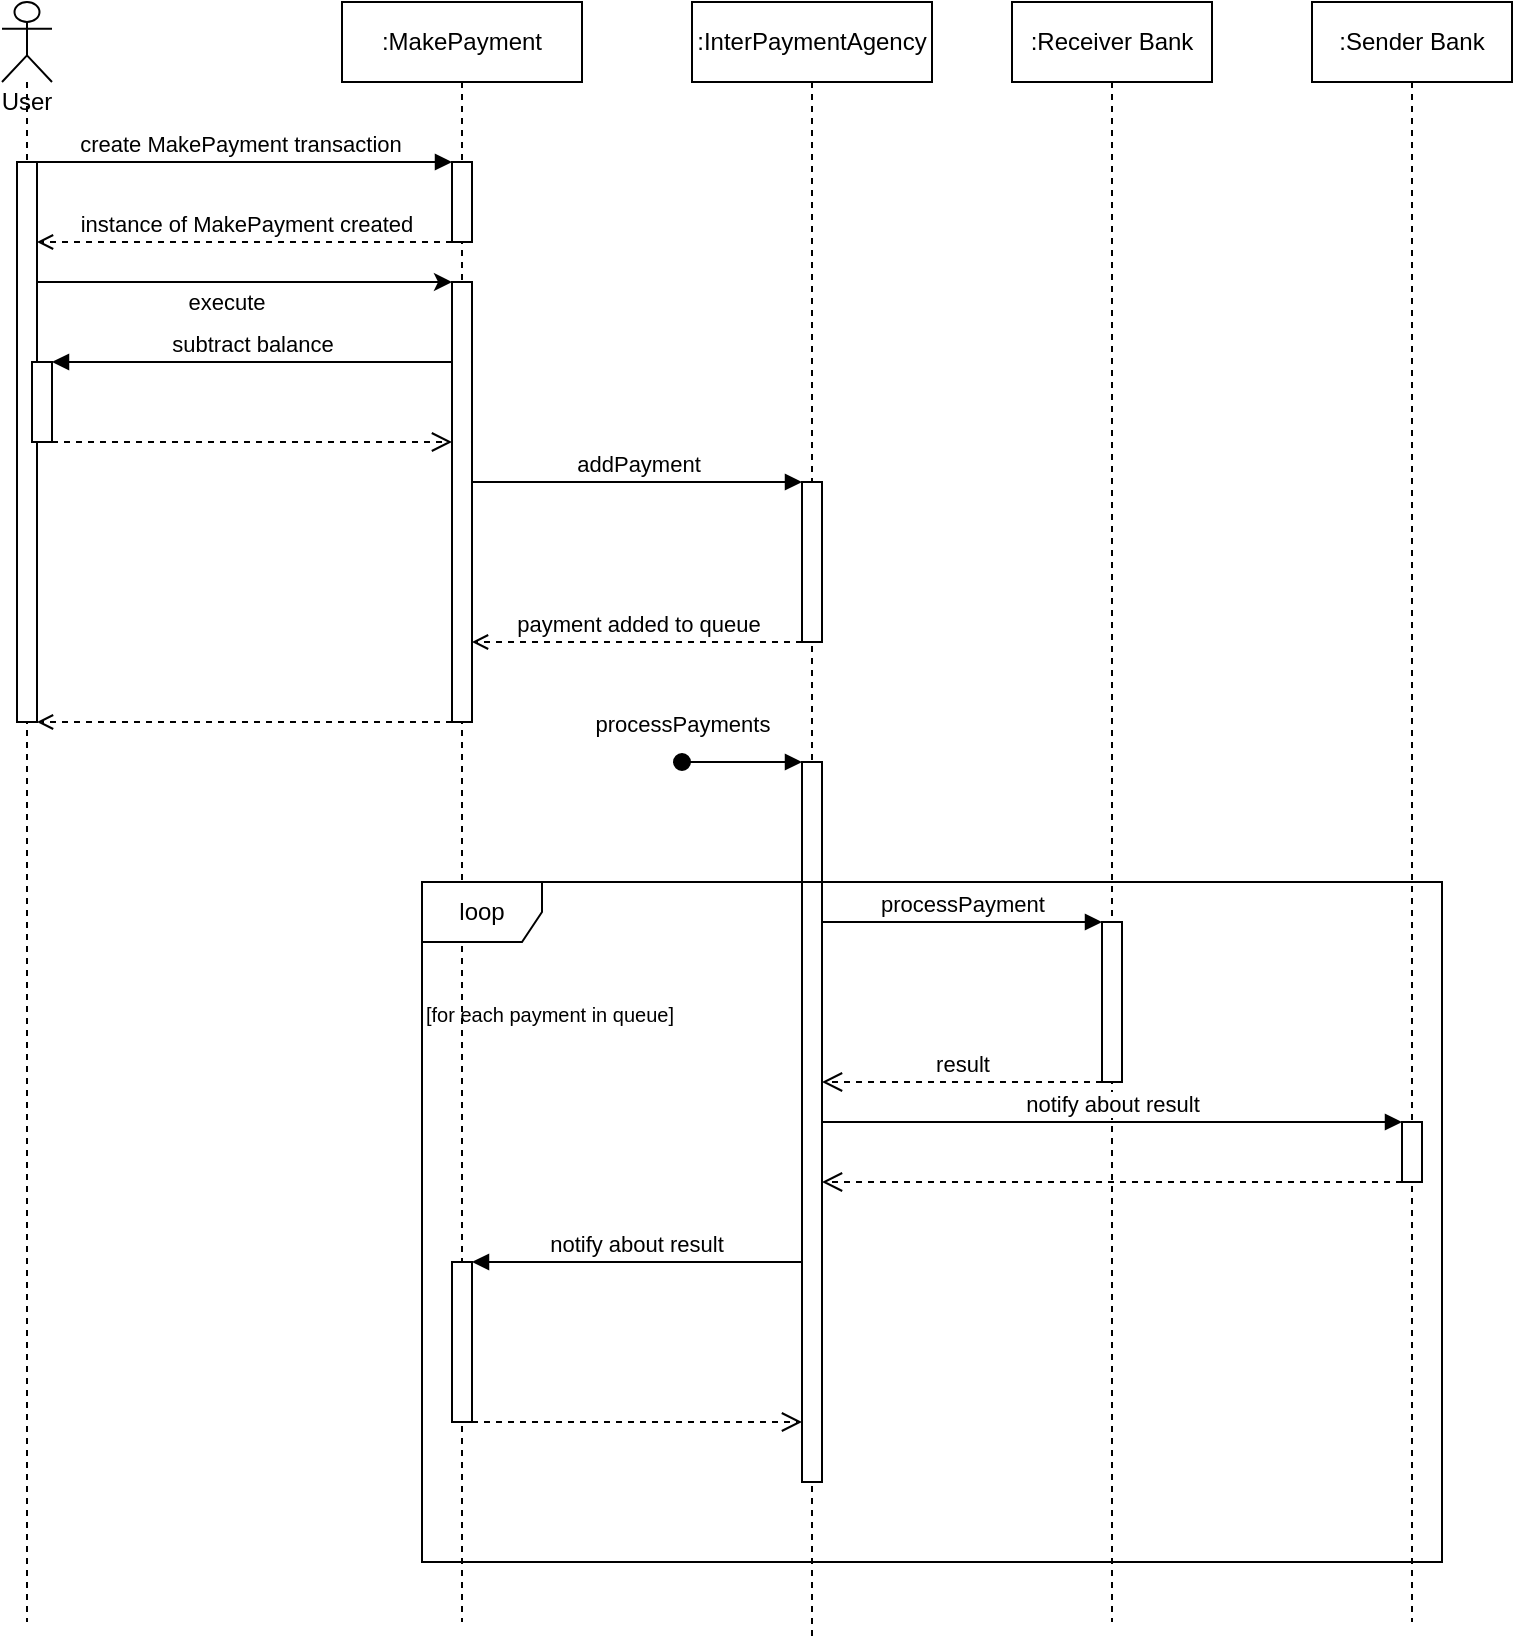 <mxfile version="21.3.2" type="device">
  <diagram name="Page-1" id="2YBvvXClWsGukQMizWep">
    <mxGraphModel dx="1728" dy="937" grid="1" gridSize="10" guides="1" tooltips="1" connect="1" arrows="1" fold="1" page="1" pageScale="1" pageWidth="850" pageHeight="1100" math="0" shadow="0">
      <root>
        <mxCell id="0" />
        <mxCell id="1" parent="0" />
        <mxCell id="aM9ryv3xv72pqoxQDRHE-5" value=":MakePayment" style="shape=umlLifeline;perimeter=lifelinePerimeter;whiteSpace=wrap;html=1;container=0;dropTarget=0;collapsible=0;recursiveResize=0;outlineConnect=0;portConstraint=eastwest;newEdgeStyle={&quot;edgeStyle&quot;:&quot;elbowEdgeStyle&quot;,&quot;elbow&quot;:&quot;vertical&quot;,&quot;curved&quot;:0,&quot;rounded&quot;:0};" parent="1" vertex="1">
          <mxGeometry x="220" y="40" width="120" height="810" as="geometry" />
        </mxCell>
        <mxCell id="-auaiZ8-5Rb0_eD1w7Yw-1" value="" style="html=1;points=[];perimeter=orthogonalPerimeter;outlineConnect=0;targetShapes=umlLifeline;portConstraint=eastwest;newEdgeStyle={&quot;edgeStyle&quot;:&quot;elbowEdgeStyle&quot;,&quot;elbow&quot;:&quot;vertical&quot;,&quot;curved&quot;:0,&quot;rounded&quot;:0};" vertex="1" parent="aM9ryv3xv72pqoxQDRHE-5">
          <mxGeometry x="55" y="140" width="10" height="220" as="geometry" />
        </mxCell>
        <mxCell id="aM9ryv3xv72pqoxQDRHE-7" value="create MakePayment transaction" style="html=1;verticalAlign=bottom;endArrow=block;edgeStyle=elbowEdgeStyle;elbow=vertical;curved=0;rounded=0;" parent="1" source="Qdrt9G6nLOA63mY68f1W-5" target="Qdrt9G6nLOA63mY68f1W-8" edge="1">
          <mxGeometry x="-0.001" relative="1" as="geometry">
            <mxPoint x="95" y="120" as="sourcePoint" />
            <Array as="points">
              <mxPoint x="180" y="120" />
            </Array>
            <mxPoint x="275" y="120" as="targetPoint" />
            <mxPoint as="offset" />
          </mxGeometry>
        </mxCell>
        <mxCell id="aM9ryv3xv72pqoxQDRHE-9" value="instance of MakePayment created" style="html=1;verticalAlign=bottom;endArrow=open;edgeStyle=elbowEdgeStyle;elbow=vertical;curved=0;rounded=0;endFill=0;dashed=1;" parent="1" source="Qdrt9G6nLOA63mY68f1W-8" target="Qdrt9G6nLOA63mY68f1W-7" edge="1">
          <mxGeometry x="-0.003" relative="1" as="geometry">
            <mxPoint x="275" y="160" as="sourcePoint" />
            <Array as="points">
              <mxPoint x="190" y="160" />
            </Array>
            <mxPoint x="100" y="160" as="targetPoint" />
            <mxPoint as="offset" />
          </mxGeometry>
        </mxCell>
        <mxCell id="Qdrt9G6nLOA63mY68f1W-5" value="User" style="shape=umlLifeline;participant=umlActor;perimeter=lifelinePerimeter;whiteSpace=wrap;html=1;container=1;collapsible=0;recursiveResize=0;verticalAlign=top;spacingTop=36;outlineConnect=0;" parent="1" vertex="1">
          <mxGeometry x="50" y="40" width="25" height="810" as="geometry" />
        </mxCell>
        <mxCell id="Qdrt9G6nLOA63mY68f1W-7" value="" style="html=1;points=[];perimeter=orthogonalPerimeter;outlineConnect=0;targetShapes=umlLifeline;portConstraint=eastwest;newEdgeStyle={&quot;edgeStyle&quot;:&quot;elbowEdgeStyle&quot;,&quot;elbow&quot;:&quot;vertical&quot;,&quot;curved&quot;:0,&quot;rounded&quot;:0};" parent="Qdrt9G6nLOA63mY68f1W-5" vertex="1">
          <mxGeometry x="7.5" y="80" width="10" height="280" as="geometry" />
        </mxCell>
        <mxCell id="-auaiZ8-5Rb0_eD1w7Yw-11" value="" style="html=1;points=[];perimeter=orthogonalPerimeter;outlineConnect=0;targetShapes=umlLifeline;portConstraint=eastwest;newEdgeStyle={&quot;edgeStyle&quot;:&quot;elbowEdgeStyle&quot;,&quot;elbow&quot;:&quot;vertical&quot;,&quot;curved&quot;:0,&quot;rounded&quot;:0};" vertex="1" parent="Qdrt9G6nLOA63mY68f1W-5">
          <mxGeometry x="15" y="180" width="10" height="40" as="geometry" />
        </mxCell>
        <mxCell id="Qdrt9G6nLOA63mY68f1W-8" value="" style="html=1;points=[];perimeter=orthogonalPerimeter;outlineConnect=0;targetShapes=umlLifeline;portConstraint=eastwest;newEdgeStyle={&quot;edgeStyle&quot;:&quot;elbowEdgeStyle&quot;,&quot;elbow&quot;:&quot;vertical&quot;,&quot;curved&quot;:0,&quot;rounded&quot;:0};" parent="1" vertex="1">
          <mxGeometry x="275" y="120" width="10" height="40" as="geometry" />
        </mxCell>
        <mxCell id="Qdrt9G6nLOA63mY68f1W-11" value=":InterPaymentAgency" style="shape=umlLifeline;perimeter=lifelinePerimeter;whiteSpace=wrap;html=1;container=0;dropTarget=0;collapsible=0;recursiveResize=0;outlineConnect=0;portConstraint=eastwest;newEdgeStyle={&quot;edgeStyle&quot;:&quot;elbowEdgeStyle&quot;,&quot;elbow&quot;:&quot;vertical&quot;,&quot;curved&quot;:0,&quot;rounded&quot;:0};" parent="1" vertex="1">
          <mxGeometry x="395" y="40" width="120" height="820" as="geometry" />
        </mxCell>
        <mxCell id="-auaiZ8-5Rb0_eD1w7Yw-17" value="" style="html=1;points=[];perimeter=orthogonalPerimeter;outlineConnect=0;targetShapes=umlLifeline;portConstraint=eastwest;newEdgeStyle={&quot;edgeStyle&quot;:&quot;elbowEdgeStyle&quot;,&quot;elbow&quot;:&quot;vertical&quot;,&quot;curved&quot;:0,&quot;rounded&quot;:0};" vertex="1" parent="Qdrt9G6nLOA63mY68f1W-11">
          <mxGeometry x="55" y="240" width="10" height="80" as="geometry" />
        </mxCell>
        <mxCell id="-auaiZ8-5Rb0_eD1w7Yw-27" value="" style="html=1;points=[];perimeter=orthogonalPerimeter;outlineConnect=0;targetShapes=umlLifeline;portConstraint=eastwest;newEdgeStyle={&quot;edgeStyle&quot;:&quot;elbowEdgeStyle&quot;,&quot;elbow&quot;:&quot;vertical&quot;,&quot;curved&quot;:0,&quot;rounded&quot;:0};" vertex="1" parent="Qdrt9G6nLOA63mY68f1W-11">
          <mxGeometry x="55" y="380" width="10" height="360" as="geometry" />
        </mxCell>
        <mxCell id="-auaiZ8-5Rb0_eD1w7Yw-28" value="processPayments" style="html=1;verticalAlign=bottom;startArrow=oval;endArrow=block;startSize=8;edgeStyle=elbowEdgeStyle;elbow=vertical;curved=0;rounded=0;" edge="1" target="-auaiZ8-5Rb0_eD1w7Yw-27" parent="Qdrt9G6nLOA63mY68f1W-11">
          <mxGeometry x="-1" y="-10" relative="1" as="geometry">
            <mxPoint x="-5" y="380" as="sourcePoint" />
            <mxPoint y="-20" as="offset" />
          </mxGeometry>
        </mxCell>
        <mxCell id="-auaiZ8-5Rb0_eD1w7Yw-2" style="edgeStyle=elbowEdgeStyle;rounded=0;orthogonalLoop=1;jettySize=auto;html=1;elbow=vertical;curved=0;" edge="1" parent="1" source="Qdrt9G6nLOA63mY68f1W-7" target="-auaiZ8-5Rb0_eD1w7Yw-1">
          <mxGeometry relative="1" as="geometry">
            <mxPoint x="190" y="190" as="targetPoint" />
            <Array as="points">
              <mxPoint x="170" y="180" />
            </Array>
          </mxGeometry>
        </mxCell>
        <mxCell id="-auaiZ8-5Rb0_eD1w7Yw-4" value="execute" style="edgeLabel;html=1;align=center;verticalAlign=middle;resizable=0;points=[];" vertex="1" connectable="0" parent="-auaiZ8-5Rb0_eD1w7Yw-2">
          <mxGeometry x="-0.153" y="1" relative="1" as="geometry">
            <mxPoint x="6" y="11" as="offset" />
          </mxGeometry>
        </mxCell>
        <mxCell id="-auaiZ8-5Rb0_eD1w7Yw-13" value="" style="html=1;verticalAlign=bottom;endArrow=open;dashed=1;endSize=8;edgeStyle=elbowEdgeStyle;elbow=vertical;curved=0;rounded=0;" edge="1" source="-auaiZ8-5Rb0_eD1w7Yw-11" parent="1" target="-auaiZ8-5Rb0_eD1w7Yw-1">
          <mxGeometry relative="1" as="geometry">
            <mxPoint x="145" y="270.03" as="targetPoint" />
            <Array as="points">
              <mxPoint x="180" y="260" />
              <mxPoint x="150" y="350" />
              <mxPoint x="120" y="270" />
              <mxPoint x="190" y="280" />
            </Array>
          </mxGeometry>
        </mxCell>
        <mxCell id="-auaiZ8-5Rb0_eD1w7Yw-12" value="subtract balance" style="html=1;verticalAlign=bottom;endArrow=block;edgeStyle=elbowEdgeStyle;elbow=vertical;curved=0;rounded=0;" edge="1" target="-auaiZ8-5Rb0_eD1w7Yw-11" parent="1" source="-auaiZ8-5Rb0_eD1w7Yw-1">
          <mxGeometry x="-0.001" relative="1" as="geometry">
            <mxPoint x="145" y="195.03" as="sourcePoint" />
            <Array as="points">
              <mxPoint x="150" y="220" />
              <mxPoint x="140" y="200" />
              <mxPoint x="220" y="230" />
            </Array>
            <mxPoint as="offset" />
          </mxGeometry>
        </mxCell>
        <mxCell id="-auaiZ8-5Rb0_eD1w7Yw-16" value="addPayment" style="html=1;verticalAlign=bottom;endArrow=block;edgeStyle=elbowEdgeStyle;elbow=vertical;curved=0;rounded=0;" edge="1" parent="1" source="-auaiZ8-5Rb0_eD1w7Yw-1" target="-auaiZ8-5Rb0_eD1w7Yw-17">
          <mxGeometry width="80" relative="1" as="geometry">
            <mxPoint x="270" y="210" as="sourcePoint" />
            <mxPoint x="350" y="210" as="targetPoint" />
            <Array as="points">
              <mxPoint x="340" y="280" />
              <mxPoint x="360" y="260" />
              <mxPoint x="290" y="220" />
            </Array>
          </mxGeometry>
        </mxCell>
        <mxCell id="-auaiZ8-5Rb0_eD1w7Yw-18" value=":Sender Bank" style="shape=umlLifeline;perimeter=lifelinePerimeter;whiteSpace=wrap;html=1;container=1;dropTarget=0;collapsible=0;recursiveResize=0;outlineConnect=0;portConstraint=eastwest;newEdgeStyle={&quot;edgeStyle&quot;:&quot;elbowEdgeStyle&quot;,&quot;elbow&quot;:&quot;vertical&quot;,&quot;curved&quot;:0,&quot;rounded&quot;:0};" vertex="1" parent="1">
          <mxGeometry x="705" y="40" width="100" height="810" as="geometry" />
        </mxCell>
        <mxCell id="-auaiZ8-5Rb0_eD1w7Yw-19" value=":Receiver Bank" style="shape=umlLifeline;perimeter=lifelinePerimeter;whiteSpace=wrap;html=1;container=1;dropTarget=0;collapsible=0;recursiveResize=0;outlineConnect=0;portConstraint=eastwest;newEdgeStyle={&quot;edgeStyle&quot;:&quot;elbowEdgeStyle&quot;,&quot;elbow&quot;:&quot;vertical&quot;,&quot;curved&quot;:0,&quot;rounded&quot;:0};" vertex="1" parent="1">
          <mxGeometry x="555" y="40" width="100" height="810" as="geometry" />
        </mxCell>
        <mxCell id="-auaiZ8-5Rb0_eD1w7Yw-52" value="" style="html=1;points=[];perimeter=orthogonalPerimeter;outlineConnect=0;targetShapes=umlLifeline;portConstraint=eastwest;newEdgeStyle={&quot;edgeStyle&quot;:&quot;elbowEdgeStyle&quot;,&quot;elbow&quot;:&quot;vertical&quot;,&quot;curved&quot;:0,&quot;rounded&quot;:0};" vertex="1" parent="-auaiZ8-5Rb0_eD1w7Yw-19">
          <mxGeometry x="45" y="460" width="10" height="80" as="geometry" />
        </mxCell>
        <mxCell id="-auaiZ8-5Rb0_eD1w7Yw-20" value="payment added to queue" style="html=1;verticalAlign=bottom;endArrow=open;edgeStyle=elbowEdgeStyle;elbow=vertical;curved=0;rounded=0;endFill=0;dashed=1;" edge="1" parent="1" source="-auaiZ8-5Rb0_eD1w7Yw-17" target="-auaiZ8-5Rb0_eD1w7Yw-1">
          <mxGeometry x="-0.003" relative="1" as="geometry">
            <mxPoint x="427" y="380" as="sourcePoint" />
            <Array as="points">
              <mxPoint x="380" y="360" />
            </Array>
            <mxPoint x="220" y="380" as="targetPoint" />
            <mxPoint as="offset" />
          </mxGeometry>
        </mxCell>
        <mxCell id="-auaiZ8-5Rb0_eD1w7Yw-21" value="" style="html=1;verticalAlign=bottom;endArrow=open;edgeStyle=elbowEdgeStyle;elbow=vertical;curved=0;rounded=0;endFill=0;dashed=1;" edge="1" parent="1" source="-auaiZ8-5Rb0_eD1w7Yw-1" target="Qdrt9G6nLOA63mY68f1W-7">
          <mxGeometry x="-0.003" relative="1" as="geometry">
            <mxPoint x="250" y="400" as="sourcePoint" />
            <Array as="points">
              <mxPoint x="165" y="400" />
            </Array>
            <mxPoint x="70" y="400" as="targetPoint" />
            <mxPoint as="offset" />
          </mxGeometry>
        </mxCell>
        <mxCell id="-auaiZ8-5Rb0_eD1w7Yw-37" value="" style="group" vertex="1" connectable="0" parent="1">
          <mxGeometry x="260" y="480" width="510" height="340" as="geometry" />
        </mxCell>
        <mxCell id="-auaiZ8-5Rb0_eD1w7Yw-38" value="loop" style="shape=umlFrame;whiteSpace=wrap;html=1;pointerEvents=0;" vertex="1" parent="-auaiZ8-5Rb0_eD1w7Yw-37">
          <mxGeometry width="510" height="340" as="geometry" />
        </mxCell>
        <mxCell id="-auaiZ8-5Rb0_eD1w7Yw-39" value="&lt;font style=&quot;font-size: 10px;&quot;&gt;[for each payment in queue]&lt;/font&gt;" style="text;html=1;align=left;verticalAlign=middle;resizable=0;points=[];autosize=1;strokeColor=none;fillColor=none;" vertex="1" parent="-auaiZ8-5Rb0_eD1w7Yw-37">
          <mxGeometry y="51" width="150" height="30" as="geometry" />
        </mxCell>
        <mxCell id="-auaiZ8-5Rb0_eD1w7Yw-53" value="processPayment" style="html=1;verticalAlign=bottom;endArrow=block;edgeStyle=elbowEdgeStyle;elbow=vertical;curved=0;rounded=0;" edge="1" target="-auaiZ8-5Rb0_eD1w7Yw-52" parent="1" source="-auaiZ8-5Rb0_eD1w7Yw-27">
          <mxGeometry relative="1" as="geometry">
            <mxPoint x="530" y="500" as="sourcePoint" />
            <Array as="points">
              <mxPoint x="560" y="500" />
              <mxPoint x="480" y="480" />
            </Array>
          </mxGeometry>
        </mxCell>
        <mxCell id="-auaiZ8-5Rb0_eD1w7Yw-54" value="result" style="html=1;verticalAlign=bottom;endArrow=open;dashed=1;endSize=8;edgeStyle=elbowEdgeStyle;elbow=vertical;curved=0;rounded=0;" edge="1" source="-auaiZ8-5Rb0_eD1w7Yw-52" parent="1" target="-auaiZ8-5Rb0_eD1w7Yw-27">
          <mxGeometry relative="1" as="geometry">
            <mxPoint x="530" y="575" as="targetPoint" />
            <Array as="points">
              <mxPoint x="580" y="580" />
            </Array>
          </mxGeometry>
        </mxCell>
        <mxCell id="-auaiZ8-5Rb0_eD1w7Yw-55" value="" style="html=1;points=[];perimeter=orthogonalPerimeter;outlineConnect=0;targetShapes=umlLifeline;portConstraint=eastwest;newEdgeStyle={&quot;edgeStyle&quot;:&quot;elbowEdgeStyle&quot;,&quot;elbow&quot;:&quot;vertical&quot;,&quot;curved&quot;:0,&quot;rounded&quot;:0};" vertex="1" parent="1">
          <mxGeometry x="750" y="600" width="10" height="30" as="geometry" />
        </mxCell>
        <mxCell id="-auaiZ8-5Rb0_eD1w7Yw-56" value="notify about result" style="html=1;verticalAlign=bottom;endArrow=block;edgeStyle=elbowEdgeStyle;elbow=vertical;curved=0;rounded=0;" edge="1" target="-auaiZ8-5Rb0_eD1w7Yw-55" parent="1" source="-auaiZ8-5Rb0_eD1w7Yw-27">
          <mxGeometry relative="1" as="geometry">
            <mxPoint x="680" y="600" as="sourcePoint" />
            <Array as="points">
              <mxPoint x="660" y="600" />
              <mxPoint x="450" y="590" />
            </Array>
          </mxGeometry>
        </mxCell>
        <mxCell id="-auaiZ8-5Rb0_eD1w7Yw-57" value="&lt;br&gt;" style="html=1;verticalAlign=bottom;endArrow=open;dashed=1;endSize=8;edgeStyle=elbowEdgeStyle;elbow=vertical;curved=0;rounded=0;" edge="1" source="-auaiZ8-5Rb0_eD1w7Yw-55" parent="1" target="-auaiZ8-5Rb0_eD1w7Yw-27">
          <mxGeometry relative="1" as="geometry">
            <mxPoint x="680" y="675" as="targetPoint" />
            <Array as="points">
              <mxPoint x="660" y="630" />
              <mxPoint x="660" y="680" />
              <mxPoint x="450" y="670" />
            </Array>
          </mxGeometry>
        </mxCell>
        <mxCell id="-auaiZ8-5Rb0_eD1w7Yw-58" value="" style="html=1;points=[];perimeter=orthogonalPerimeter;outlineConnect=0;targetShapes=umlLifeline;portConstraint=eastwest;newEdgeStyle={&quot;edgeStyle&quot;:&quot;elbowEdgeStyle&quot;,&quot;elbow&quot;:&quot;vertical&quot;,&quot;curved&quot;:0,&quot;rounded&quot;:0};" vertex="1" parent="1">
          <mxGeometry x="275" y="670" width="10" height="80" as="geometry" />
        </mxCell>
        <mxCell id="-auaiZ8-5Rb0_eD1w7Yw-59" value="notify about result" style="html=1;verticalAlign=bottom;endArrow=block;edgeStyle=elbowEdgeStyle;elbow=vertical;curved=0;rounded=0;" edge="1" target="-auaiZ8-5Rb0_eD1w7Yw-58" parent="1" source="-auaiZ8-5Rb0_eD1w7Yw-27">
          <mxGeometry x="0.007" relative="1" as="geometry">
            <mxPoint x="355" y="670" as="sourcePoint" />
            <Array as="points">
              <mxPoint x="400" y="670" />
            </Array>
            <mxPoint as="offset" />
          </mxGeometry>
        </mxCell>
        <mxCell id="-auaiZ8-5Rb0_eD1w7Yw-60" value="" style="html=1;verticalAlign=bottom;endArrow=open;dashed=1;endSize=8;edgeStyle=elbowEdgeStyle;elbow=vertical;curved=0;rounded=0;" edge="1" source="-auaiZ8-5Rb0_eD1w7Yw-58" parent="1" target="-auaiZ8-5Rb0_eD1w7Yw-27">
          <mxGeometry relative="1" as="geometry">
            <mxPoint x="355" y="745" as="targetPoint" />
            <Array as="points">
              <mxPoint x="400" y="750" />
            </Array>
          </mxGeometry>
        </mxCell>
      </root>
    </mxGraphModel>
  </diagram>
</mxfile>
